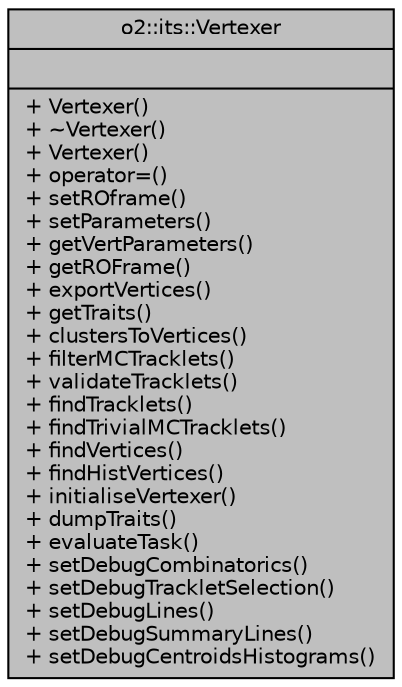 digraph "o2::its::Vertexer"
{
 // INTERACTIVE_SVG=YES
  bgcolor="transparent";
  edge [fontname="Helvetica",fontsize="10",labelfontname="Helvetica",labelfontsize="10"];
  node [fontname="Helvetica",fontsize="10",shape=record];
  Node1 [label="{o2::its::Vertexer\n||+ Vertexer()\l+ ~Vertexer()\l+ Vertexer()\l+ operator=()\l+ setROframe()\l+ setParameters()\l+ getVertParameters()\l+ getROFrame()\l+ exportVertices()\l+ getTraits()\l+ clustersToVertices()\l+ filterMCTracklets()\l+ validateTracklets()\l+ findTracklets()\l+ findTrivialMCTracklets()\l+ findVertices()\l+ findHistVertices()\l+ initialiseVertexer()\l+ dumpTraits()\l+ evaluateTask()\l+ setDebugCombinatorics()\l+ setDebugTrackletSelection()\l+ setDebugLines()\l+ setDebugSummaryLines()\l+ setDebugCentroidsHistograms()\l}",height=0.2,width=0.4,color="black", fillcolor="grey75", style="filled", fontcolor="black"];
}
